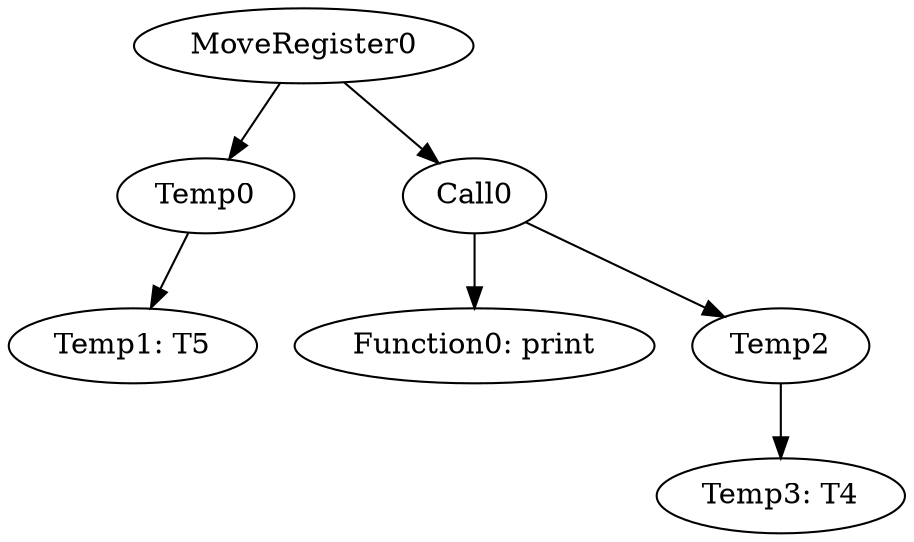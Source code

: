 digraph {
	ordering = out;
	Call0 -> "Function0: print";
	Call0 -> Temp2;
	MoveRegister0 -> Temp0;
	MoveRegister0 -> Call0;
	Temp2 -> "Temp3: T4";
	Temp0 -> "Temp1: T5";
}


